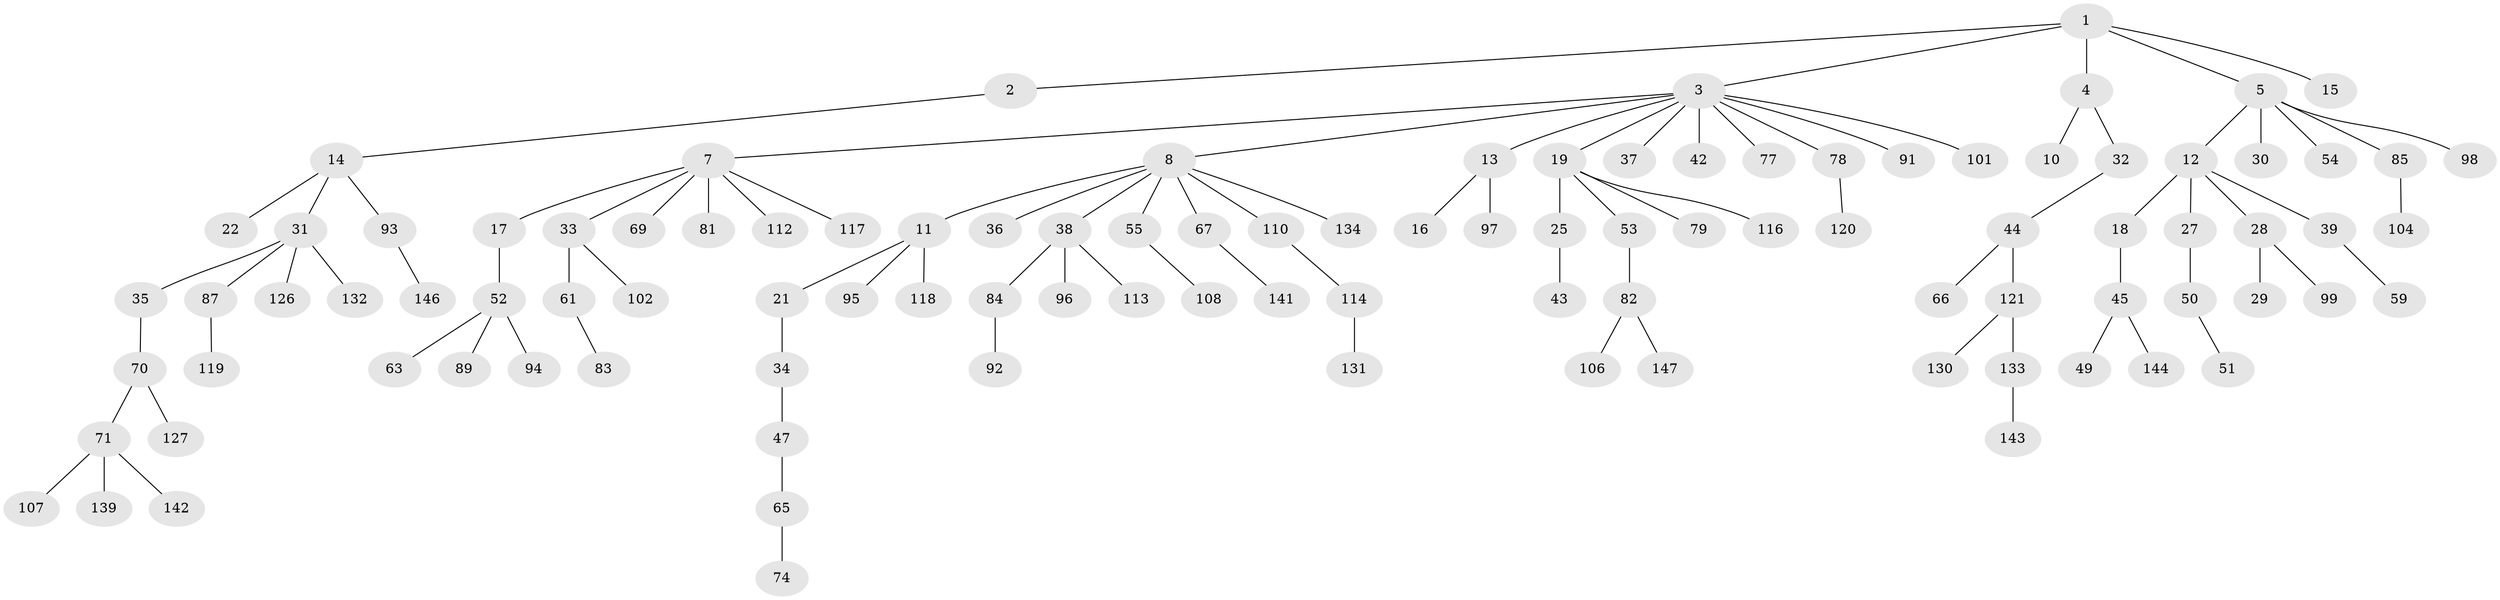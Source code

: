 // Generated by graph-tools (version 1.1) at 2025/52/02/27/25 19:52:12]
// undirected, 104 vertices, 103 edges
graph export_dot {
graph [start="1"]
  node [color=gray90,style=filled];
  1 [super="+145"];
  2 [super="+56"];
  3 [super="+40"];
  4 [super="+20"];
  5 [super="+6"];
  7 [super="+48"];
  8 [super="+9"];
  10;
  11 [super="+24"];
  12 [super="+23"];
  13 [super="+111"];
  14 [super="+64"];
  15 [super="+109"];
  16;
  17 [super="+46"];
  18 [super="+129"];
  19 [super="+136"];
  21 [super="+115"];
  22 [super="+26"];
  25;
  27 [super="+41"];
  28 [super="+80"];
  29;
  30;
  31 [super="+76"];
  32;
  33 [super="+86"];
  34;
  35;
  36;
  37 [super="+90"];
  38 [super="+135"];
  39;
  42;
  43 [super="+88"];
  44 [super="+57"];
  45 [super="+60"];
  47 [super="+62"];
  49;
  50 [super="+122"];
  51;
  52 [super="+123"];
  53 [super="+58"];
  54;
  55;
  59 [super="+68"];
  61;
  63;
  65 [super="+100"];
  66;
  67 [super="+72"];
  69 [super="+73"];
  70;
  71 [super="+75"];
  74;
  77;
  78 [super="+103"];
  79;
  81 [super="+138"];
  82 [super="+105"];
  83;
  84;
  85;
  87;
  89 [super="+125"];
  91 [super="+124"];
  92;
  93;
  94;
  95;
  96;
  97;
  98;
  99;
  101;
  102;
  104 [super="+137"];
  106;
  107;
  108 [super="+140"];
  110;
  112;
  113;
  114;
  116;
  117;
  118;
  119;
  120;
  121;
  126 [super="+128"];
  127;
  130;
  131;
  132;
  133;
  134;
  139;
  141;
  142;
  143;
  144;
  146;
  147;
  1 -- 2;
  1 -- 3;
  1 -- 4;
  1 -- 5;
  1 -- 15;
  2 -- 14;
  3 -- 7;
  3 -- 8;
  3 -- 13;
  3 -- 19;
  3 -- 37;
  3 -- 78;
  3 -- 101;
  3 -- 91;
  3 -- 42;
  3 -- 77;
  4 -- 10;
  4 -- 32;
  5 -- 12;
  5 -- 85;
  5 -- 98;
  5 -- 54;
  5 -- 30;
  7 -- 17;
  7 -- 33;
  7 -- 112;
  7 -- 81;
  7 -- 69;
  7 -- 117;
  8 -- 11;
  8 -- 36;
  8 -- 38;
  8 -- 55;
  8 -- 110;
  8 -- 67;
  8 -- 134;
  11 -- 21;
  11 -- 118;
  11 -- 95;
  12 -- 18;
  12 -- 27;
  12 -- 28;
  12 -- 39;
  13 -- 16;
  13 -- 97;
  14 -- 22;
  14 -- 31;
  14 -- 93;
  17 -- 52;
  18 -- 45;
  19 -- 25;
  19 -- 53;
  19 -- 79;
  19 -- 116;
  21 -- 34;
  25 -- 43;
  27 -- 50;
  28 -- 29;
  28 -- 99;
  31 -- 35;
  31 -- 126;
  31 -- 132;
  31 -- 87;
  32 -- 44;
  33 -- 61;
  33 -- 102;
  34 -- 47;
  35 -- 70;
  38 -- 84;
  38 -- 96;
  38 -- 113;
  39 -- 59;
  44 -- 121;
  44 -- 66;
  45 -- 49;
  45 -- 144;
  47 -- 65;
  50 -- 51;
  52 -- 63;
  52 -- 89;
  52 -- 94;
  53 -- 82;
  55 -- 108;
  61 -- 83;
  65 -- 74;
  67 -- 141;
  70 -- 71;
  70 -- 127;
  71 -- 107;
  71 -- 139;
  71 -- 142;
  78 -- 120;
  82 -- 147;
  82 -- 106;
  84 -- 92;
  85 -- 104;
  87 -- 119;
  93 -- 146;
  110 -- 114;
  114 -- 131;
  121 -- 130;
  121 -- 133;
  133 -- 143;
}
